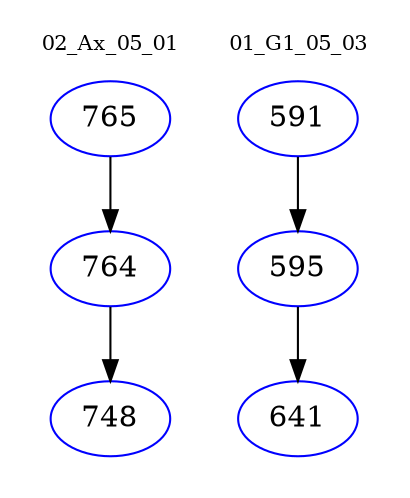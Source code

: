 digraph{
subgraph cluster_0 {
color = white
label = "02_Ax_05_01";
fontsize=10;
T0_765 [label="765", color="blue"]
T0_765 -> T0_764 [color="black"]
T0_764 [label="764", color="blue"]
T0_764 -> T0_748 [color="black"]
T0_748 [label="748", color="blue"]
}
subgraph cluster_1 {
color = white
label = "01_G1_05_03";
fontsize=10;
T1_591 [label="591", color="blue"]
T1_591 -> T1_595 [color="black"]
T1_595 [label="595", color="blue"]
T1_595 -> T1_641 [color="black"]
T1_641 [label="641", color="blue"]
}
}
